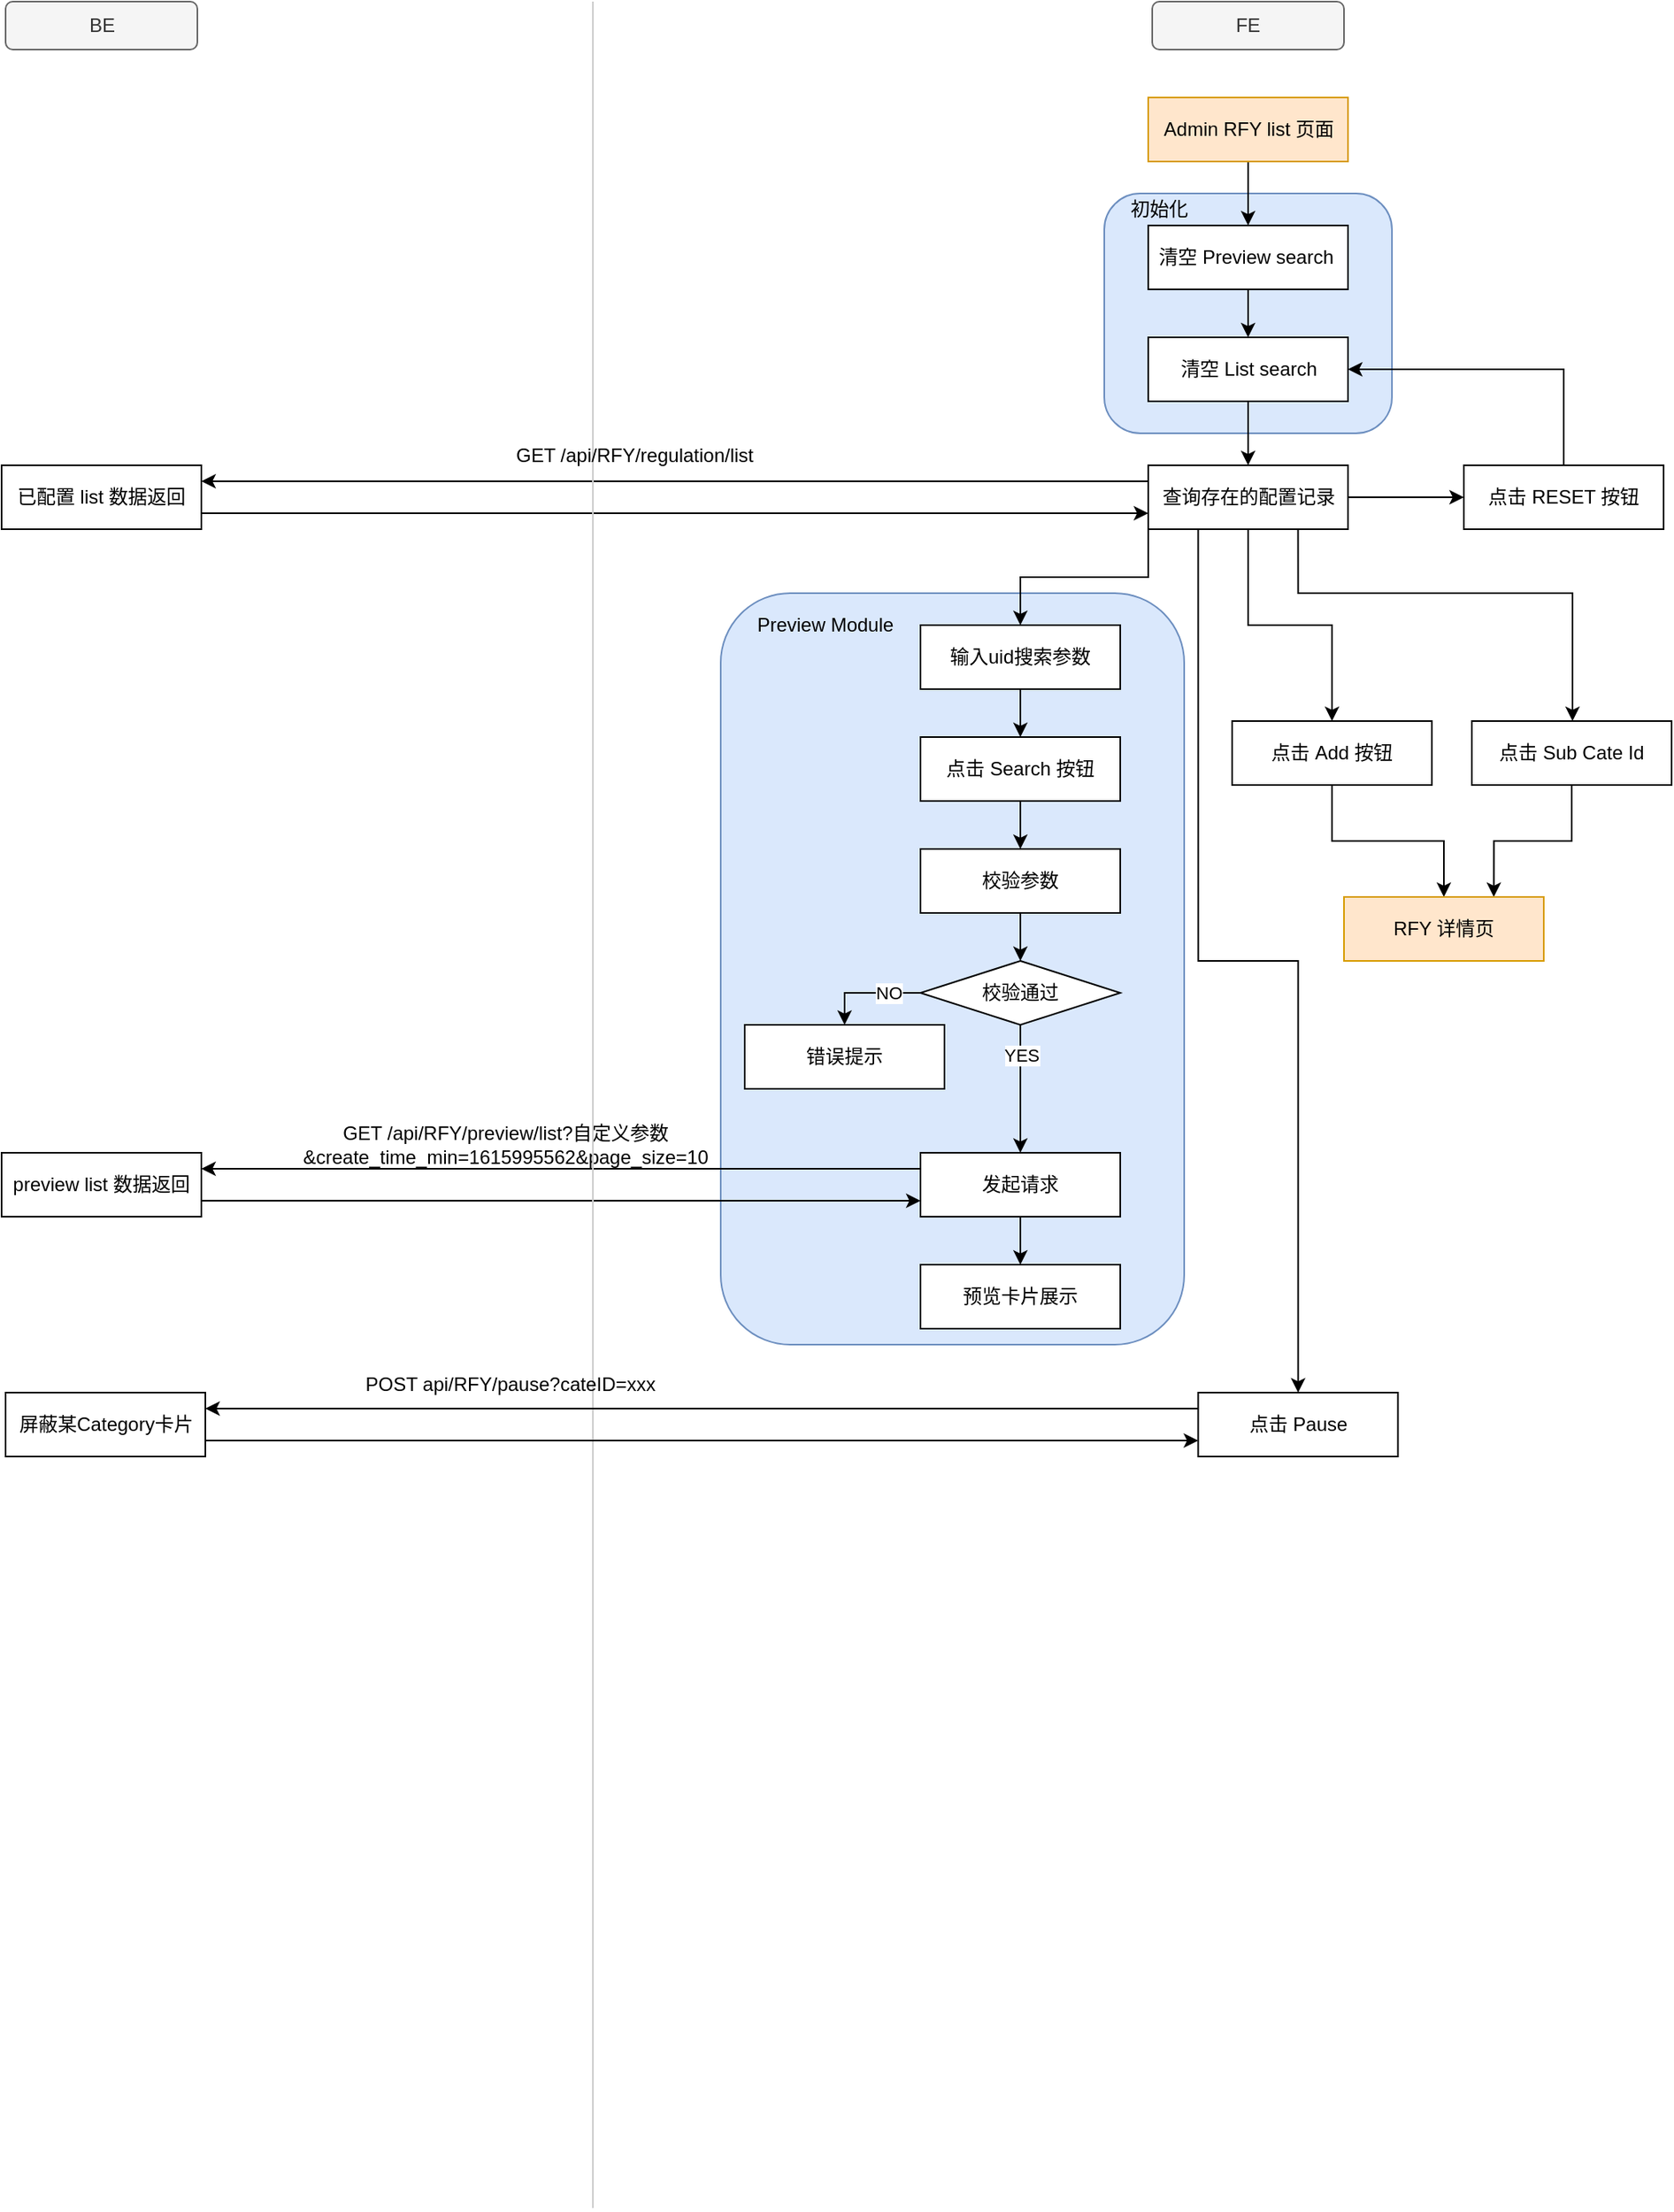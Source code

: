 <mxfile version="15.5.2" type="github">
  <diagram id="kgpKYQtTHZ0yAKxKKP6v" name="RFY list">
    <mxGraphModel dx="2377" dy="981" grid="1" gridSize="10" guides="1" tooltips="1" connect="1" arrows="1" fold="1" page="1" pageScale="1" pageWidth="850" pageHeight="1100" math="0" shadow="0">
      <root>
        <mxCell id="0" />
        <mxCell id="1" parent="0" />
        <mxCell id="Wf9ahl17IKWZHpn9u9it-5" value="" style="rounded=1;whiteSpace=wrap;html=1;fillColor=#dae8fc;strokeColor=#6c8ebf;" vertex="1" parent="1">
          <mxGeometry x="550" y="130" width="180" height="150" as="geometry" />
        </mxCell>
        <mxCell id="Wf9ahl17IKWZHpn9u9it-92" value="" style="rounded=1;whiteSpace=wrap;html=1;fillColor=#dae8fc;strokeColor=#6c8ebf;" vertex="1" parent="1">
          <mxGeometry x="310" y="380" width="290" height="470" as="geometry" />
        </mxCell>
        <mxCell id="Wf9ahl17IKWZHpn9u9it-6" style="edgeStyle=orthogonalEdgeStyle;rounded=0;orthogonalLoop=1;jettySize=auto;html=1;exitX=0.5;exitY=1;exitDx=0;exitDy=0;entryX=0.5;entryY=0;entryDx=0;entryDy=0;" edge="1" parent="1" source="Wf9ahl17IKWZHpn9u9it-7" target="Wf9ahl17IKWZHpn9u9it-13">
          <mxGeometry relative="1" as="geometry" />
        </mxCell>
        <mxCell id="Wf9ahl17IKWZHpn9u9it-7" value="Admin RFY list 页面" style="rounded=0;whiteSpace=wrap;html=1;fillColor=#ffe6cc;strokeColor=#d79b00;" vertex="1" parent="1">
          <mxGeometry x="577.5" y="70" width="125" height="40" as="geometry" />
        </mxCell>
        <mxCell id="Wf9ahl17IKWZHpn9u9it-8" value="BE" style="rounded=1;whiteSpace=wrap;html=1;fillColor=#f5f5f5;strokeColor=#666666;fontColor=#333333;" vertex="1" parent="1">
          <mxGeometry x="-137.5" y="10" width="120" height="30" as="geometry" />
        </mxCell>
        <mxCell id="Wf9ahl17IKWZHpn9u9it-9" value="FE" style="rounded=1;whiteSpace=wrap;html=1;fillColor=#f5f5f5;strokeColor=#666666;fontColor=#333333;" vertex="1" parent="1">
          <mxGeometry x="580" y="10" width="120" height="30" as="geometry" />
        </mxCell>
        <mxCell id="Wf9ahl17IKWZHpn9u9it-10" style="edgeStyle=orthogonalEdgeStyle;rounded=0;orthogonalLoop=1;jettySize=auto;html=1;exitX=1;exitY=0.75;exitDx=0;exitDy=0;entryX=0;entryY=0.75;entryDx=0;entryDy=0;" edge="1" parent="1" source="Wf9ahl17IKWZHpn9u9it-11" target="Wf9ahl17IKWZHpn9u9it-88">
          <mxGeometry relative="1" as="geometry">
            <mxPoint x="577.5" y="335" as="targetPoint" />
          </mxGeometry>
        </mxCell>
        <mxCell id="Wf9ahl17IKWZHpn9u9it-11" value="已配置 list 数据返回" style="rounded=0;whiteSpace=wrap;html=1;" vertex="1" parent="1">
          <mxGeometry x="-140.0" y="300" width="125" height="40" as="geometry" />
        </mxCell>
        <mxCell id="Wf9ahl17IKWZHpn9u9it-12" style="edgeStyle=orthogonalEdgeStyle;rounded=0;orthogonalLoop=1;jettySize=auto;html=1;exitX=0.5;exitY=1;exitDx=0;exitDy=0;entryX=0.5;entryY=0;entryDx=0;entryDy=0;" edge="1" parent="1" source="Wf9ahl17IKWZHpn9u9it-13" target="Wf9ahl17IKWZHpn9u9it-15">
          <mxGeometry relative="1" as="geometry" />
        </mxCell>
        <mxCell id="Wf9ahl17IKWZHpn9u9it-13" value="清空 Preview search&amp;nbsp;" style="rounded=0;whiteSpace=wrap;html=1;" vertex="1" parent="1">
          <mxGeometry x="577.5" y="150" width="125" height="40" as="geometry" />
        </mxCell>
        <mxCell id="Wf9ahl17IKWZHpn9u9it-89" style="edgeStyle=orthogonalEdgeStyle;rounded=0;orthogonalLoop=1;jettySize=auto;html=1;exitX=0.5;exitY=1;exitDx=0;exitDy=0;" edge="1" parent="1" source="Wf9ahl17IKWZHpn9u9it-15" target="Wf9ahl17IKWZHpn9u9it-88">
          <mxGeometry relative="1" as="geometry" />
        </mxCell>
        <mxCell id="Wf9ahl17IKWZHpn9u9it-15" value="清空 List search" style="rounded=0;whiteSpace=wrap;html=1;" vertex="1" parent="1">
          <mxGeometry x="577.5" y="220" width="125" height="40" as="geometry" />
        </mxCell>
        <mxCell id="Wf9ahl17IKWZHpn9u9it-106" style="edgeStyle=orthogonalEdgeStyle;rounded=0;jumpStyle=arc;orthogonalLoop=1;jettySize=auto;html=1;exitX=0;exitY=1;exitDx=0;exitDy=0;" edge="1" parent="1" source="Wf9ahl17IKWZHpn9u9it-88" target="Wf9ahl17IKWZHpn9u9it-29">
          <mxGeometry relative="1" as="geometry" />
        </mxCell>
        <mxCell id="Wf9ahl17IKWZHpn9u9it-107" style="edgeStyle=orthogonalEdgeStyle;rounded=0;jumpStyle=arc;orthogonalLoop=1;jettySize=auto;html=1;exitX=0.25;exitY=1;exitDx=0;exitDy=0;" edge="1" parent="1" source="Wf9ahl17IKWZHpn9u9it-88" target="Wf9ahl17IKWZHpn9u9it-102">
          <mxGeometry relative="1" as="geometry" />
        </mxCell>
        <mxCell id="Wf9ahl17IKWZHpn9u9it-115" style="edgeStyle=orthogonalEdgeStyle;rounded=0;jumpStyle=arc;orthogonalLoop=1;jettySize=auto;html=1;exitX=1;exitY=0.5;exitDx=0;exitDy=0;entryX=0;entryY=0.5;entryDx=0;entryDy=0;" edge="1" parent="1" source="Wf9ahl17IKWZHpn9u9it-88" target="Wf9ahl17IKWZHpn9u9it-38">
          <mxGeometry relative="1" as="geometry" />
        </mxCell>
        <mxCell id="Wf9ahl17IKWZHpn9u9it-117" style="edgeStyle=orthogonalEdgeStyle;rounded=0;jumpStyle=arc;orthogonalLoop=1;jettySize=auto;html=1;exitX=0.5;exitY=1;exitDx=0;exitDy=0;" edge="1" parent="1" source="Wf9ahl17IKWZHpn9u9it-88" target="Wf9ahl17IKWZHpn9u9it-55">
          <mxGeometry relative="1" as="geometry" />
        </mxCell>
        <mxCell id="Wf9ahl17IKWZHpn9u9it-118" style="edgeStyle=orthogonalEdgeStyle;rounded=0;jumpStyle=arc;orthogonalLoop=1;jettySize=auto;html=1;exitX=0.75;exitY=1;exitDx=0;exitDy=0;" edge="1" parent="1" source="Wf9ahl17IKWZHpn9u9it-88" target="Wf9ahl17IKWZHpn9u9it-49">
          <mxGeometry relative="1" as="geometry">
            <Array as="points">
              <mxPoint x="671" y="380" />
              <mxPoint x="843" y="380" />
            </Array>
          </mxGeometry>
        </mxCell>
        <mxCell id="Wf9ahl17IKWZHpn9u9it-88" value="查询存在的配置记录" style="rounded=0;whiteSpace=wrap;html=1;" vertex="1" parent="1">
          <mxGeometry x="577.5" y="300" width="125" height="40" as="geometry" />
        </mxCell>
        <mxCell id="Wf9ahl17IKWZHpn9u9it-18" style="edgeStyle=orthogonalEdgeStyle;rounded=0;orthogonalLoop=1;jettySize=auto;html=1;exitX=0;exitY=0.25;exitDx=0;exitDy=0;entryX=1;entryY=0.25;entryDx=0;entryDy=0;" edge="1" parent="1" source="Wf9ahl17IKWZHpn9u9it-88" target="Wf9ahl17IKWZHpn9u9it-11">
          <mxGeometry relative="1" as="geometry">
            <mxPoint x="577.5" y="305" as="sourcePoint" />
          </mxGeometry>
        </mxCell>
        <mxCell id="Wf9ahl17IKWZHpn9u9it-27" value="初始化" style="text;html=1;align=center;verticalAlign=middle;resizable=0;points=[];autosize=1;strokeColor=none;" vertex="1" parent="1">
          <mxGeometry x="558.75" y="130" width="50" height="20" as="geometry" />
        </mxCell>
        <mxCell id="Wf9ahl17IKWZHpn9u9it-28" style="edgeStyle=orthogonalEdgeStyle;rounded=0;orthogonalLoop=1;jettySize=auto;html=1;exitX=0.5;exitY=1;exitDx=0;exitDy=0;" edge="1" parent="1" source="Wf9ahl17IKWZHpn9u9it-29" target="Wf9ahl17IKWZHpn9u9it-31">
          <mxGeometry relative="1" as="geometry" />
        </mxCell>
        <mxCell id="Wf9ahl17IKWZHpn9u9it-29" value="输入uid搜索参数" style="rounded=0;whiteSpace=wrap;html=1;" vertex="1" parent="1">
          <mxGeometry x="435.0" y="400" width="125" height="40" as="geometry" />
        </mxCell>
        <mxCell id="Wf9ahl17IKWZHpn9u9it-30" style="edgeStyle=orthogonalEdgeStyle;rounded=0;orthogonalLoop=1;jettySize=auto;html=1;exitX=0.5;exitY=1;exitDx=0;exitDy=0;" edge="1" parent="1" source="Wf9ahl17IKWZHpn9u9it-31" target="Wf9ahl17IKWZHpn9u9it-33">
          <mxGeometry relative="1" as="geometry" />
        </mxCell>
        <mxCell id="Wf9ahl17IKWZHpn9u9it-31" value="点击 Search 按钮" style="rounded=0;whiteSpace=wrap;html=1;" vertex="1" parent="1">
          <mxGeometry x="435.0" y="470" width="125" height="40" as="geometry" />
        </mxCell>
        <mxCell id="Wf9ahl17IKWZHpn9u9it-32" style="edgeStyle=orthogonalEdgeStyle;rounded=0;orthogonalLoop=1;jettySize=auto;html=1;exitX=0.5;exitY=1;exitDx=0;exitDy=0;" edge="1" parent="1" source="Wf9ahl17IKWZHpn9u9it-33" target="Wf9ahl17IKWZHpn9u9it-77">
          <mxGeometry relative="1" as="geometry" />
        </mxCell>
        <mxCell id="Wf9ahl17IKWZHpn9u9it-33" value="校验参数" style="rounded=0;whiteSpace=wrap;html=1;" vertex="1" parent="1">
          <mxGeometry x="435.0" y="540" width="125" height="40" as="geometry" />
        </mxCell>
        <mxCell id="Wf9ahl17IKWZHpn9u9it-34" style="edgeStyle=orthogonalEdgeStyle;rounded=0;orthogonalLoop=1;jettySize=auto;html=1;exitX=0;exitY=0.25;exitDx=0;exitDy=0;entryX=1;entryY=0.25;entryDx=0;entryDy=0;" edge="1" parent="1" source="Wf9ahl17IKWZHpn9u9it-35" target="Wf9ahl17IKWZHpn9u9it-79">
          <mxGeometry relative="1" as="geometry" />
        </mxCell>
        <mxCell id="Wf9ahl17IKWZHpn9u9it-96" style="edgeStyle=orthogonalEdgeStyle;rounded=0;orthogonalLoop=1;jettySize=auto;html=1;exitX=0.5;exitY=1;exitDx=0;exitDy=0;" edge="1" parent="1" source="Wf9ahl17IKWZHpn9u9it-35" target="Wf9ahl17IKWZHpn9u9it-95">
          <mxGeometry relative="1" as="geometry" />
        </mxCell>
        <mxCell id="Wf9ahl17IKWZHpn9u9it-35" value="发起请求" style="rounded=0;whiteSpace=wrap;html=1;" vertex="1" parent="1">
          <mxGeometry x="435.0" y="730" width="125" height="40" as="geometry" />
        </mxCell>
        <mxCell id="Wf9ahl17IKWZHpn9u9it-36" value="错误提示" style="rounded=0;whiteSpace=wrap;html=1;" vertex="1" parent="1">
          <mxGeometry x="325.0" y="650" width="125" height="40" as="geometry" />
        </mxCell>
        <mxCell id="Wf9ahl17IKWZHpn9u9it-116" style="edgeStyle=orthogonalEdgeStyle;rounded=0;jumpStyle=arc;orthogonalLoop=1;jettySize=auto;html=1;exitX=0.5;exitY=0;exitDx=0;exitDy=0;entryX=1;entryY=0.5;entryDx=0;entryDy=0;" edge="1" parent="1" source="Wf9ahl17IKWZHpn9u9it-38" target="Wf9ahl17IKWZHpn9u9it-15">
          <mxGeometry relative="1" as="geometry" />
        </mxCell>
        <mxCell id="Wf9ahl17IKWZHpn9u9it-38" value="点击 RESET 按钮" style="rounded=0;whiteSpace=wrap;html=1;" vertex="1" parent="1">
          <mxGeometry x="775.0" y="300" width="125" height="40" as="geometry" />
        </mxCell>
        <mxCell id="Wf9ahl17IKWZHpn9u9it-101" style="edgeStyle=orthogonalEdgeStyle;rounded=0;orthogonalLoop=1;jettySize=auto;html=1;exitX=0.5;exitY=1;exitDx=0;exitDy=0;entryX=0.75;entryY=0;entryDx=0;entryDy=0;" edge="1" parent="1" source="Wf9ahl17IKWZHpn9u9it-49" target="Wf9ahl17IKWZHpn9u9it-94">
          <mxGeometry relative="1" as="geometry" />
        </mxCell>
        <mxCell id="Wf9ahl17IKWZHpn9u9it-49" value="点击 Sub Cate Id" style="rounded=0;whiteSpace=wrap;html=1;" vertex="1" parent="1">
          <mxGeometry x="780" y="460" width="125" height="40" as="geometry" />
        </mxCell>
        <mxCell id="Wf9ahl17IKWZHpn9u9it-54" style="edgeStyle=orthogonalEdgeStyle;rounded=0;jumpStyle=arc;orthogonalLoop=1;jettySize=auto;html=1;exitX=0.5;exitY=1;exitDx=0;exitDy=0;" edge="1" parent="1" source="Wf9ahl17IKWZHpn9u9it-55" target="Wf9ahl17IKWZHpn9u9it-94">
          <mxGeometry relative="1" as="geometry">
            <mxPoint x="692.471" y="530" as="targetPoint" />
          </mxGeometry>
        </mxCell>
        <mxCell id="Wf9ahl17IKWZHpn9u9it-55" value="点击 Add 按钮" style="rounded=0;whiteSpace=wrap;html=1;" vertex="1" parent="1">
          <mxGeometry x="630.0" y="460" width="125" height="40" as="geometry" />
        </mxCell>
        <mxCell id="Wf9ahl17IKWZHpn9u9it-94" value="RFY 详情页" style="rounded=0;whiteSpace=wrap;html=1;fillColor=#ffe6cc;strokeColor=#d79b00;" vertex="1" parent="1">
          <mxGeometry x="700.0" y="570" width="125" height="40" as="geometry" />
        </mxCell>
        <mxCell id="Wf9ahl17IKWZHpn9u9it-75" style="edgeStyle=orthogonalEdgeStyle;rounded=0;orthogonalLoop=1;jettySize=auto;html=1;exitX=0.5;exitY=1;exitDx=0;exitDy=0;" edge="1" parent="1" source="Wf9ahl17IKWZHpn9u9it-77" target="Wf9ahl17IKWZHpn9u9it-35">
          <mxGeometry relative="1" as="geometry" />
        </mxCell>
        <mxCell id="Wf9ahl17IKWZHpn9u9it-76" value="YES" style="edgeLabel;html=1;align=center;verticalAlign=middle;resizable=0;points=[];" vertex="1" connectable="0" parent="Wf9ahl17IKWZHpn9u9it-75">
          <mxGeometry x="-0.52" relative="1" as="geometry">
            <mxPoint as="offset" />
          </mxGeometry>
        </mxCell>
        <mxCell id="Wf9ahl17IKWZHpn9u9it-77" value="校验通过" style="rhombus;whiteSpace=wrap;html=1;" vertex="1" parent="1">
          <mxGeometry x="435" y="610" width="125" height="40" as="geometry" />
        </mxCell>
        <mxCell id="Wf9ahl17IKWZHpn9u9it-78" style="edgeStyle=orthogonalEdgeStyle;rounded=0;orthogonalLoop=1;jettySize=auto;html=1;exitX=1;exitY=0.75;exitDx=0;exitDy=0;entryX=0;entryY=0.75;entryDx=0;entryDy=0;" edge="1" parent="1" source="Wf9ahl17IKWZHpn9u9it-79" target="Wf9ahl17IKWZHpn9u9it-35">
          <mxGeometry relative="1" as="geometry" />
        </mxCell>
        <mxCell id="Wf9ahl17IKWZHpn9u9it-79" value="preview list 数据返回" style="rounded=0;whiteSpace=wrap;html=1;" vertex="1" parent="1">
          <mxGeometry x="-140.0" y="730" width="125" height="40" as="geometry" />
        </mxCell>
        <mxCell id="Wf9ahl17IKWZHpn9u9it-80" value="GET /api/RFY/preview/list?自定义参数&lt;br&gt;&amp;amp;create_time_min=1615995562&amp;amp;page_size=10" style="text;html=1;align=center;verticalAlign=middle;resizable=0;points=[];autosize=1;strokeColor=none;" vertex="1" parent="1">
          <mxGeometry x="40" y="710" width="270" height="30" as="geometry" />
        </mxCell>
        <mxCell id="Wf9ahl17IKWZHpn9u9it-81" style="edgeStyle=orthogonalEdgeStyle;rounded=0;orthogonalLoop=1;jettySize=auto;html=1;exitX=0;exitY=0.5;exitDx=0;exitDy=0;entryX=0.5;entryY=0;entryDx=0;entryDy=0;" edge="1" parent="1" source="Wf9ahl17IKWZHpn9u9it-77" target="Wf9ahl17IKWZHpn9u9it-36">
          <mxGeometry relative="1" as="geometry">
            <mxPoint x="295" y="540" as="sourcePoint" />
            <mxPoint x="372.5" y="570" as="targetPoint" />
          </mxGeometry>
        </mxCell>
        <mxCell id="Wf9ahl17IKWZHpn9u9it-82" value="NO" style="edgeLabel;html=1;align=center;verticalAlign=middle;resizable=0;points=[];" vertex="1" connectable="0" parent="Wf9ahl17IKWZHpn9u9it-81">
          <mxGeometry x="-0.386" relative="1" as="geometry">
            <mxPoint as="offset" />
          </mxGeometry>
        </mxCell>
        <mxCell id="Wf9ahl17IKWZHpn9u9it-83" value="" style="endArrow=none;html=1;strokeColor=#CCCCCC;startArrow=none;" edge="1" parent="1">
          <mxGeometry width="50" height="50" relative="1" as="geometry">
            <mxPoint x="230" y="1390" as="sourcePoint" />
            <mxPoint x="230" y="10" as="targetPoint" />
          </mxGeometry>
        </mxCell>
        <mxCell id="Wf9ahl17IKWZHpn9u9it-86" value="GET /api/RFY/regulation/list" style="text;whiteSpace=wrap;html=1;" vertex="1" parent="1">
          <mxGeometry x="180" y="280" width="170" height="20" as="geometry" />
        </mxCell>
        <mxCell id="Wf9ahl17IKWZHpn9u9it-93" value="Preview Module" style="text;html=1;align=center;verticalAlign=middle;resizable=0;points=[];autosize=1;strokeColor=none;fillColor=none;" vertex="1" parent="1">
          <mxGeometry x="325" y="390" width="100" height="20" as="geometry" />
        </mxCell>
        <mxCell id="Wf9ahl17IKWZHpn9u9it-95" value="预览卡片展示" style="rounded=0;whiteSpace=wrap;html=1;" vertex="1" parent="1">
          <mxGeometry x="435.0" y="800" width="125" height="40" as="geometry" />
        </mxCell>
        <mxCell id="Wf9ahl17IKWZHpn9u9it-102" value="点击 Pause" style="rounded=0;whiteSpace=wrap;html=1;" vertex="1" parent="1">
          <mxGeometry x="608.75" y="880" width="125" height="40" as="geometry" />
        </mxCell>
        <mxCell id="Wf9ahl17IKWZHpn9u9it-108" style="edgeStyle=orthogonalEdgeStyle;rounded=0;orthogonalLoop=1;jettySize=auto;html=1;exitX=0;exitY=0.25;exitDx=0;exitDy=0;entryX=1;entryY=0.25;entryDx=0;entryDy=0;" edge="1" parent="1" target="Wf9ahl17IKWZHpn9u9it-110" source="Wf9ahl17IKWZHpn9u9it-102">
          <mxGeometry relative="1" as="geometry">
            <mxPoint x="437.5" y="890" as="sourcePoint" />
          </mxGeometry>
        </mxCell>
        <mxCell id="Wf9ahl17IKWZHpn9u9it-109" style="edgeStyle=orthogonalEdgeStyle;rounded=0;orthogonalLoop=1;jettySize=auto;html=1;exitX=1;exitY=0.75;exitDx=0;exitDy=0;entryX=0;entryY=0.75;entryDx=0;entryDy=0;" edge="1" parent="1" source="Wf9ahl17IKWZHpn9u9it-110" target="Wf9ahl17IKWZHpn9u9it-102">
          <mxGeometry relative="1" as="geometry">
            <mxPoint x="437.5" y="910" as="targetPoint" />
          </mxGeometry>
        </mxCell>
        <mxCell id="Wf9ahl17IKWZHpn9u9it-110" value="屏蔽某Category卡片" style="rounded=0;whiteSpace=wrap;html=1;" vertex="1" parent="1">
          <mxGeometry x="-137.5" y="880" width="125" height="40" as="geometry" />
        </mxCell>
        <mxCell id="Wf9ahl17IKWZHpn9u9it-111" value="POST api/RFY/pause?cateID=xxx" style="text;html=1;align=center;verticalAlign=middle;resizable=0;points=[];autosize=1;strokeColor=none;" vertex="1" parent="1">
          <mxGeometry x="77.5" y="865" width="200" height="20" as="geometry" />
        </mxCell>
      </root>
    </mxGraphModel>
  </diagram>
</mxfile>

